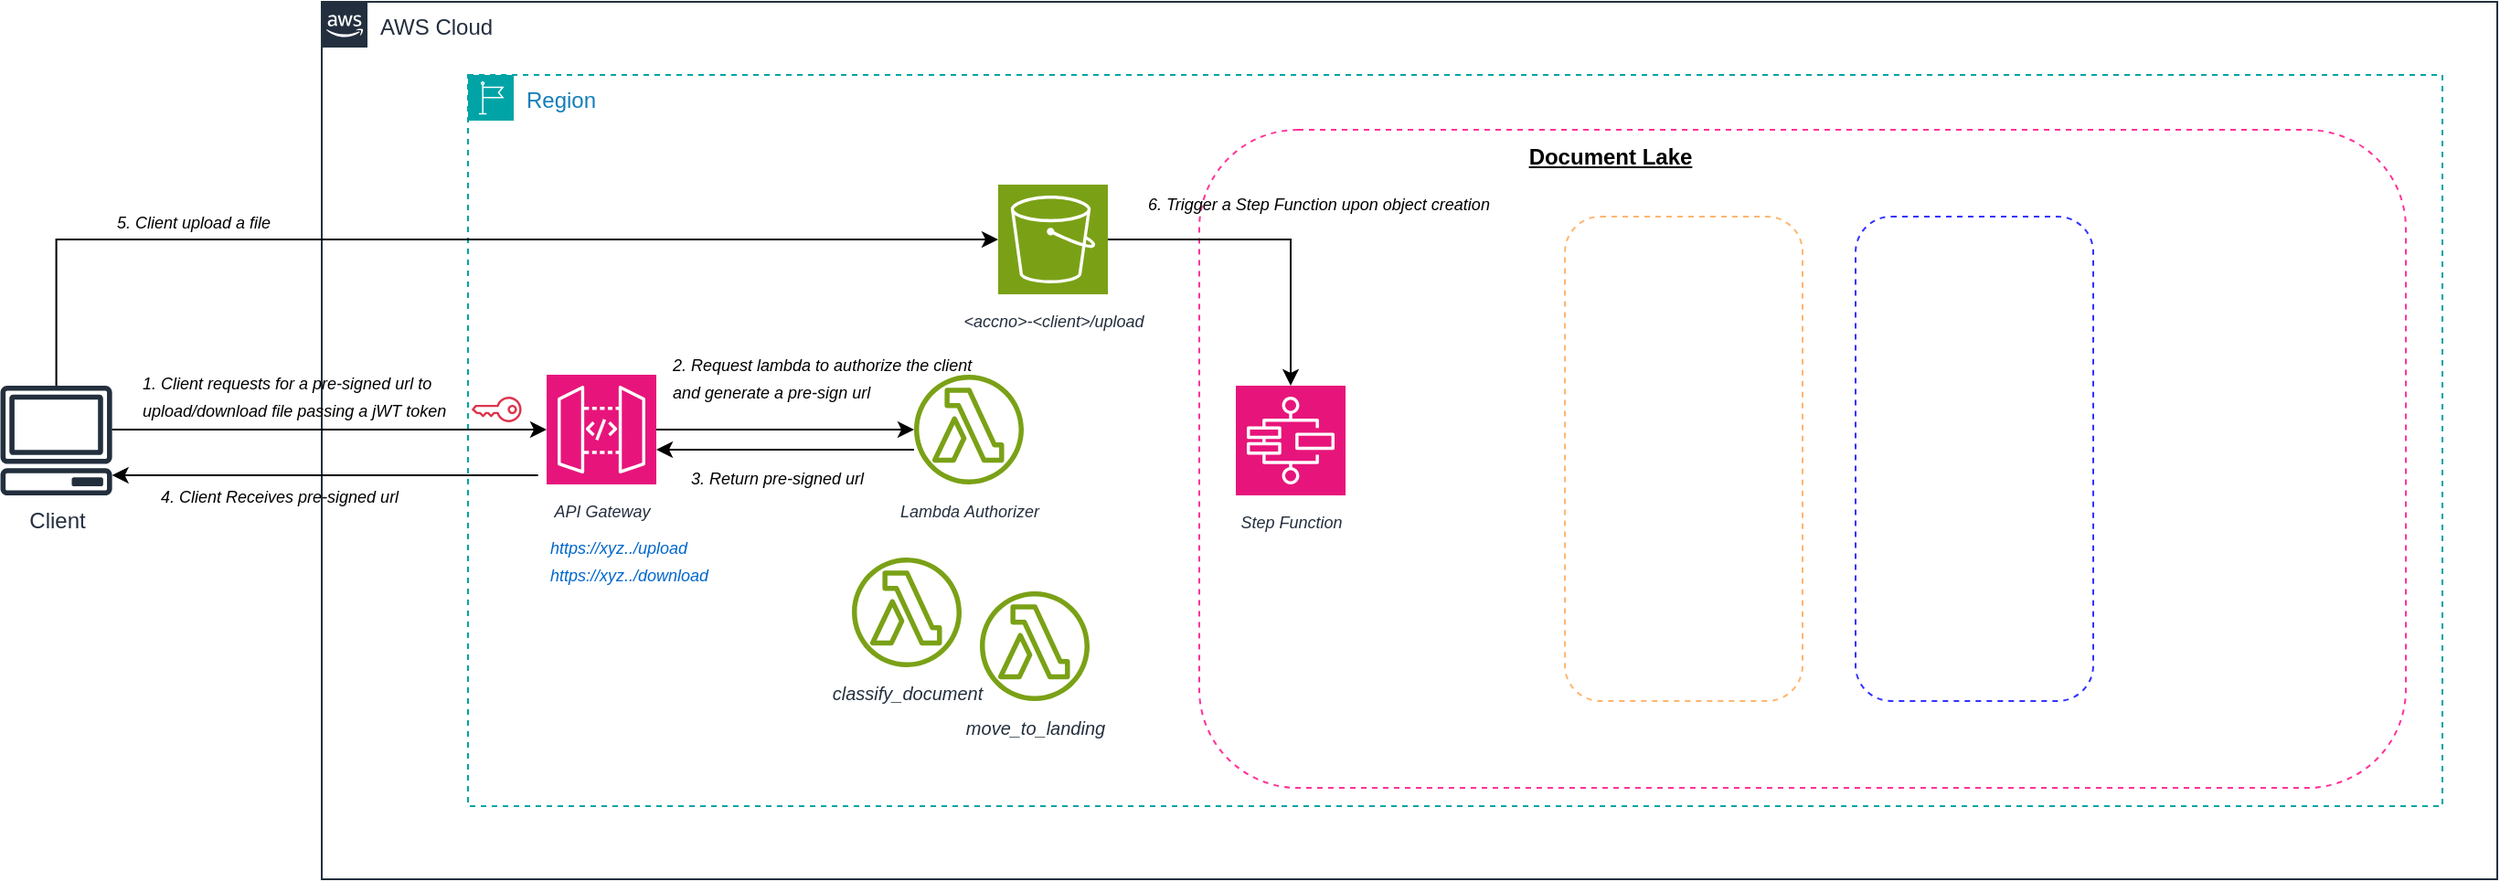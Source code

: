 <mxfile version="28.1.0">
  <diagram name="Page-1" id="ryHnzd1SwBJD7CzwkW12">
    <mxGraphModel dx="712" dy="492" grid="1" gridSize="10" guides="1" tooltips="1" connect="1" arrows="1" fold="1" page="1" pageScale="1" pageWidth="1169" pageHeight="827" math="0" shadow="0">
      <root>
        <mxCell id="0" />
        <mxCell id="1" parent="0" />
        <mxCell id="O__BoMiXWu6asMsOb4TM-1" value="AWS Cloud" style="points=[[0,0],[0.25,0],[0.5,0],[0.75,0],[1,0],[1,0.25],[1,0.5],[1,0.75],[1,1],[0.75,1],[0.5,1],[0.25,1],[0,1],[0,0.75],[0,0.5],[0,0.25]];outlineConnect=0;gradientColor=none;html=1;whiteSpace=wrap;fontSize=12;fontStyle=0;container=1;pointerEvents=0;collapsible=0;recursiveResize=0;shape=mxgraph.aws4.group;grIcon=mxgraph.aws4.group_aws_cloud_alt;strokeColor=#232F3E;fillColor=none;verticalAlign=top;align=left;spacingLeft=30;fontColor=#232F3E;dashed=0;" vertex="1" parent="1">
          <mxGeometry x="200" y="80" width="1190" height="480" as="geometry" />
        </mxCell>
        <mxCell id="O__BoMiXWu6asMsOb4TM-2" value="Region" style="points=[[0,0],[0.25,0],[0.5,0],[0.75,0],[1,0],[1,0.25],[1,0.5],[1,0.75],[1,1],[0.75,1],[0.5,1],[0.25,1],[0,1],[0,0.75],[0,0.5],[0,0.25]];outlineConnect=0;gradientColor=none;html=1;whiteSpace=wrap;fontSize=12;fontStyle=0;container=1;pointerEvents=0;collapsible=0;recursiveResize=0;shape=mxgraph.aws4.group;grIcon=mxgraph.aws4.group_region;strokeColor=#00A4A6;fillColor=none;verticalAlign=top;align=left;spacingLeft=30;fontColor=#147EBA;dashed=1;" vertex="1" parent="O__BoMiXWu6asMsOb4TM-1">
          <mxGeometry x="80" y="40" width="1080" height="400" as="geometry" />
        </mxCell>
        <mxCell id="O__BoMiXWu6asMsOb4TM-3" value="&lt;font style=&quot;font-size: 9px;&quot;&gt;&lt;i&gt;&amp;lt;accno&amp;gt;-&amp;lt;client&amp;gt;/upload&lt;/i&gt;&lt;/font&gt;" style="sketch=0;points=[[0,0,0],[0.25,0,0],[0.5,0,0],[0.75,0,0],[1,0,0],[0,1,0],[0.25,1,0],[0.5,1,0],[0.75,1,0],[1,1,0],[0,0.25,0],[0,0.5,0],[0,0.75,0],[1,0.25,0],[1,0.5,0],[1,0.75,0]];outlineConnect=0;fontColor=#232F3E;fillColor=#7AA116;strokeColor=#ffffff;dashed=0;verticalLabelPosition=bottom;verticalAlign=top;align=center;html=1;fontSize=12;fontStyle=0;aspect=fixed;shape=mxgraph.aws4.resourceIcon;resIcon=mxgraph.aws4.s3;" vertex="1" parent="O__BoMiXWu6asMsOb4TM-2">
          <mxGeometry x="290" y="60" width="60" height="60" as="geometry" />
        </mxCell>
        <mxCell id="O__BoMiXWu6asMsOb4TM-11" value="" style="edgeStyle=orthogonalEdgeStyle;rounded=0;orthogonalLoop=1;jettySize=auto;html=1;" edge="1" parent="O__BoMiXWu6asMsOb4TM-2" source="O__BoMiXWu6asMsOb4TM-4" target="O__BoMiXWu6asMsOb4TM-10">
          <mxGeometry relative="1" as="geometry" />
        </mxCell>
        <mxCell id="O__BoMiXWu6asMsOb4TM-4" value="&lt;font style=&quot;font-size: 9px;&quot;&gt;&lt;i&gt;API Gateway&lt;/i&gt;&lt;/font&gt;" style="sketch=0;points=[[0,0,0],[0.25,0,0],[0.5,0,0],[0.75,0,0],[1,0,0],[0,1,0],[0.25,1,0],[0.5,1,0],[0.75,1,0],[1,1,0],[0,0.25,0],[0,0.5,0],[0,0.75,0],[1,0.25,0],[1,0.5,0],[1,0.75,0]];outlineConnect=0;fontColor=#232F3E;fillColor=#E7157B;strokeColor=#ffffff;dashed=0;verticalLabelPosition=bottom;verticalAlign=top;align=center;html=1;fontSize=12;fontStyle=0;aspect=fixed;shape=mxgraph.aws4.resourceIcon;resIcon=mxgraph.aws4.api_gateway;" vertex="1" parent="O__BoMiXWu6asMsOb4TM-2">
          <mxGeometry x="43" y="164" width="60" height="60" as="geometry" />
        </mxCell>
        <mxCell id="O__BoMiXWu6asMsOb4TM-9" value="&lt;font style=&quot;font-size: 9px; color: rgb(0, 102, 204);&quot;&gt;&lt;i style=&quot;&quot;&gt;https://xyz../upload&lt;/i&gt;&lt;/font&gt;&lt;div&gt;&lt;font style=&quot;font-size: 9px; color: rgb(0, 102, 204);&quot;&gt;&lt;i&gt;https://xyz../download&lt;/i&gt;&lt;/font&gt;&lt;/div&gt;" style="text;html=1;align=left;verticalAlign=middle;whiteSpace=wrap;rounded=0;" vertex="1" parent="O__BoMiXWu6asMsOb4TM-2">
          <mxGeometry x="43" y="250" width="110" height="30" as="geometry" />
        </mxCell>
        <mxCell id="O__BoMiXWu6asMsOb4TM-10" value="&lt;font style=&quot;font-size: 9px;&quot;&gt;&lt;i&gt;Lambda&amp;nbsp;&lt;/i&gt;&lt;/font&gt;&lt;i style=&quot;font-size: 9px; background-color: transparent; color: light-dark(rgb(35, 47, 62), rgb(189, 199, 212));&quot;&gt;Authorizer&lt;/i&gt;" style="sketch=0;outlineConnect=0;fontColor=#232F3E;gradientColor=none;fillColor=#7AA116;strokeColor=none;dashed=0;verticalLabelPosition=bottom;verticalAlign=top;align=center;html=1;fontSize=12;fontStyle=0;aspect=fixed;pointerEvents=1;shape=mxgraph.aws4.lambda_function;" vertex="1" parent="O__BoMiXWu6asMsOb4TM-2">
          <mxGeometry x="244" y="164" width="60" height="60" as="geometry" />
        </mxCell>
        <mxCell id="O__BoMiXWu6asMsOb4TM-12" value="&lt;font style=&quot;font-size: 9px;&quot;&gt;&lt;i&gt;&lt;font style=&quot;&quot;&gt;2. Request lambda to authorize the client&lt;/font&gt;&lt;/i&gt;&lt;/font&gt;&lt;div&gt;&lt;font style=&quot;font-size: 9px;&quot;&gt;&lt;i&gt;&lt;font style=&quot;&quot;&gt;and generate a pre-sign url&lt;/font&gt;&lt;/i&gt;&lt;/font&gt;&lt;/div&gt;" style="text;html=1;align=left;verticalAlign=middle;whiteSpace=wrap;rounded=0;" vertex="1" parent="O__BoMiXWu6asMsOb4TM-2">
          <mxGeometry x="110" y="150" width="170" height="30" as="geometry" />
        </mxCell>
        <mxCell id="O__BoMiXWu6asMsOb4TM-15" style="edgeStyle=orthogonalEdgeStyle;rounded=0;orthogonalLoop=1;jettySize=auto;html=1;entryX=1;entryY=0.5;entryDx=0;entryDy=0;entryPerimeter=0;" edge="1" parent="O__BoMiXWu6asMsOb4TM-2">
          <mxGeometry relative="1" as="geometry">
            <mxPoint x="244.001" y="205" as="sourcePoint" />
            <mxPoint x="103" y="205" as="targetPoint" />
          </mxGeometry>
        </mxCell>
        <mxCell id="O__BoMiXWu6asMsOb4TM-16" value="&lt;font style=&quot;font-size: 9px;&quot;&gt;&lt;i&gt;&lt;font style=&quot;&quot;&gt;3. Return pre-signed url&lt;br&gt;&lt;/font&gt;&lt;/i&gt;&lt;/font&gt;" style="text;html=1;align=left;verticalAlign=middle;whiteSpace=wrap;rounded=0;" vertex="1" parent="O__BoMiXWu6asMsOb4TM-2">
          <mxGeometry x="120" y="210" width="110" height="20" as="geometry" />
        </mxCell>
        <mxCell id="O__BoMiXWu6asMsOb4TM-13" value="" style="sketch=0;outlineConnect=0;fontColor=#232F3E;gradientColor=none;fillColor=#DD344C;strokeColor=none;dashed=0;verticalLabelPosition=bottom;verticalAlign=top;align=center;html=1;fontSize=12;fontStyle=0;aspect=fixed;pointerEvents=1;shape=mxgraph.aws4.addon;direction=west;" vertex="1" parent="O__BoMiXWu6asMsOb4TM-2">
          <mxGeometry x="2" y="176" width="27.3" height="14" as="geometry" />
        </mxCell>
        <mxCell id="O__BoMiXWu6asMsOb4TM-21" value="" style="rounded=1;whiteSpace=wrap;html=1;textOpacity=0;fillStyle=hatch;dashed=1;strokeColor=#FF3399;" vertex="1" parent="O__BoMiXWu6asMsOb4TM-2">
          <mxGeometry x="400" y="30" width="660" height="360" as="geometry" />
        </mxCell>
        <mxCell id="O__BoMiXWu6asMsOb4TM-22" value="&lt;b&gt;&lt;u&gt;Document Lake&lt;/u&gt;&lt;/b&gt;" style="text;html=1;align=center;verticalAlign=middle;whiteSpace=wrap;rounded=0;" vertex="1" parent="O__BoMiXWu6asMsOb4TM-2">
          <mxGeometry x="570" y="30" width="110" height="30" as="geometry" />
        </mxCell>
        <mxCell id="O__BoMiXWu6asMsOb4TM-23" value="" style="rounded=1;whiteSpace=wrap;html=1;textOpacity=0;fillStyle=hatch;dashed=1;strokeColor=#FFB570;" vertex="1" parent="O__BoMiXWu6asMsOb4TM-2">
          <mxGeometry x="600" y="77.5" width="130" height="265" as="geometry" />
        </mxCell>
        <mxCell id="O__BoMiXWu6asMsOb4TM-24" value="" style="rounded=1;whiteSpace=wrap;html=1;textOpacity=0;fillStyle=hatch;dashed=1;strokeColor=#3333FF;" vertex="1" parent="O__BoMiXWu6asMsOb4TM-2">
          <mxGeometry x="759" y="77.5" width="130" height="265" as="geometry" />
        </mxCell>
        <mxCell id="O__BoMiXWu6asMsOb4TM-25" value="&lt;font size=&quot;1&quot;&gt;&lt;i&gt;move_to_landing&lt;/i&gt;&lt;/font&gt;" style="sketch=0;outlineConnect=0;fontColor=#232F3E;gradientColor=none;fillColor=#7AA116;strokeColor=none;dashed=0;verticalLabelPosition=bottom;verticalAlign=top;align=center;html=1;fontSize=12;fontStyle=0;aspect=fixed;pointerEvents=1;shape=mxgraph.aws4.lambda_function;" vertex="1" parent="O__BoMiXWu6asMsOb4TM-2">
          <mxGeometry x="280" y="282.5" width="60" height="60" as="geometry" />
        </mxCell>
        <mxCell id="O__BoMiXWu6asMsOb4TM-28" value="&lt;font size=&quot;1&quot;&gt;&lt;i&gt;classify_document&lt;/i&gt;&lt;/font&gt;" style="sketch=0;outlineConnect=0;fontColor=#232F3E;gradientColor=none;fillColor=#7AA116;strokeColor=none;dashed=0;verticalLabelPosition=bottom;verticalAlign=top;align=center;html=1;fontSize=12;fontStyle=0;aspect=fixed;pointerEvents=1;shape=mxgraph.aws4.lambda_function;" vertex="1" parent="O__BoMiXWu6asMsOb4TM-2">
          <mxGeometry x="210" y="264" width="60" height="60" as="geometry" />
        </mxCell>
        <mxCell id="O__BoMiXWu6asMsOb4TM-29" value="&lt;font style=&quot;font-size: 9px;&quot;&gt;&lt;i&gt;Step Function&lt;/i&gt;&lt;/font&gt;" style="sketch=0;points=[[0,0,0],[0.25,0,0],[0.5,0,0],[0.75,0,0],[1,0,0],[0,1,0],[0.25,1,0],[0.5,1,0],[0.75,1,0],[1,1,0],[0,0.25,0],[0,0.5,0],[0,0.75,0],[1,0.25,0],[1,0.5,0],[1,0.75,0]];outlineConnect=0;fontColor=#232F3E;fillColor=#E7157B;strokeColor=#ffffff;dashed=0;verticalLabelPosition=bottom;verticalAlign=top;align=center;html=1;fontSize=12;fontStyle=0;aspect=fixed;shape=mxgraph.aws4.resourceIcon;resIcon=mxgraph.aws4.step_functions;" vertex="1" parent="O__BoMiXWu6asMsOb4TM-2">
          <mxGeometry x="420" y="170" width="60" height="60" as="geometry" />
        </mxCell>
        <mxCell id="O__BoMiXWu6asMsOb4TM-30" style="edgeStyle=orthogonalEdgeStyle;rounded=0;orthogonalLoop=1;jettySize=auto;html=1;entryX=0.5;entryY=0;entryDx=0;entryDy=0;entryPerimeter=0;" edge="1" parent="O__BoMiXWu6asMsOb4TM-2" source="O__BoMiXWu6asMsOb4TM-3" target="O__BoMiXWu6asMsOb4TM-29">
          <mxGeometry relative="1" as="geometry" />
        </mxCell>
        <mxCell id="O__BoMiXWu6asMsOb4TM-31" value="&lt;font style=&quot;font-size: 9px;&quot;&gt;&lt;i&gt;&lt;font style=&quot;&quot;&gt;6. Trigger a Step Function upon object creation&lt;br&gt;&lt;/font&gt;&lt;/i&gt;&lt;/font&gt;" style="text;html=1;align=left;verticalAlign=middle;whiteSpace=wrap;rounded=0;" vertex="1" parent="O__BoMiXWu6asMsOb4TM-2">
          <mxGeometry x="370" y="60" width="190" height="20" as="geometry" />
        </mxCell>
        <mxCell id="O__BoMiXWu6asMsOb4TM-17" style="edgeStyle=orthogonalEdgeStyle;rounded=0;orthogonalLoop=1;jettySize=auto;html=1;" edge="1" parent="O__BoMiXWu6asMsOb4TM-1" target="O__BoMiXWu6asMsOb4TM-5">
          <mxGeometry relative="1" as="geometry">
            <mxPoint x="118.301" y="259" as="sourcePoint" />
            <mxPoint x="-110" y="280" as="targetPoint" />
            <Array as="points">
              <mxPoint x="-60" y="259" />
              <mxPoint x="-60" y="259" />
            </Array>
          </mxGeometry>
        </mxCell>
        <mxCell id="O__BoMiXWu6asMsOb4TM-5" value="Client" style="sketch=0;outlineConnect=0;fontColor=#232F3E;gradientColor=none;fillColor=#232F3D;strokeColor=none;dashed=0;verticalLabelPosition=bottom;verticalAlign=top;align=center;html=1;fontSize=12;fontStyle=0;aspect=fixed;pointerEvents=1;shape=mxgraph.aws4.client;" vertex="1" parent="1">
          <mxGeometry x="24" y="290" width="61.58" height="60" as="geometry" />
        </mxCell>
        <mxCell id="O__BoMiXWu6asMsOb4TM-6" style="edgeStyle=orthogonalEdgeStyle;rounded=0;orthogonalLoop=1;jettySize=auto;html=1;entryX=0;entryY=0.5;entryDx=0;entryDy=0;entryPerimeter=0;" edge="1" parent="1" source="O__BoMiXWu6asMsOb4TM-5" target="O__BoMiXWu6asMsOb4TM-4">
          <mxGeometry relative="1" as="geometry">
            <Array as="points">
              <mxPoint x="140" y="314" />
              <mxPoint x="140" y="314" />
            </Array>
          </mxGeometry>
        </mxCell>
        <mxCell id="O__BoMiXWu6asMsOb4TM-8" value="&lt;font style=&quot;font-size: 9px;&quot;&gt;&lt;i&gt;&lt;font style=&quot;&quot;&gt;1. Client requests for a pre-signed url to upload/download&lt;/font&gt; &lt;font style=&quot;&quot;&gt;file passing a jWT token&lt;/font&gt;&lt;/i&gt;&lt;/font&gt;" style="text;html=1;align=left;verticalAlign=middle;whiteSpace=wrap;rounded=0;" vertex="1" parent="1">
          <mxGeometry x="100" y="280" width="170" height="30" as="geometry" />
        </mxCell>
        <mxCell id="O__BoMiXWu6asMsOb4TM-18" value="&lt;font style=&quot;font-size: 9px;&quot;&gt;&lt;i&gt;&lt;font style=&quot;&quot;&gt;4. Client Receives pre-signed url&lt;br&gt;&lt;/font&gt;&lt;/i&gt;&lt;/font&gt;" style="text;html=1;align=left;verticalAlign=middle;whiteSpace=wrap;rounded=0;" vertex="1" parent="1">
          <mxGeometry x="110" y="340" width="150" height="20" as="geometry" />
        </mxCell>
        <mxCell id="O__BoMiXWu6asMsOb4TM-19" style="edgeStyle=orthogonalEdgeStyle;rounded=0;orthogonalLoop=1;jettySize=auto;html=1;entryX=0;entryY=0.5;entryDx=0;entryDy=0;entryPerimeter=0;" edge="1" parent="1" source="O__BoMiXWu6asMsOb4TM-5" target="O__BoMiXWu6asMsOb4TM-3">
          <mxGeometry relative="1" as="geometry">
            <Array as="points">
              <mxPoint x="55" y="210" />
            </Array>
          </mxGeometry>
        </mxCell>
        <mxCell id="O__BoMiXWu6asMsOb4TM-20" value="&lt;font style=&quot;font-size: 9px;&quot;&gt;&lt;i&gt;&lt;font style=&quot;&quot;&gt;5. Client upload a file&lt;br&gt;&lt;/font&gt;&lt;/i&gt;&lt;/font&gt;" style="text;html=1;align=left;verticalAlign=middle;whiteSpace=wrap;rounded=0;" vertex="1" parent="1">
          <mxGeometry x="85.58" y="190" width="100" height="20" as="geometry" />
        </mxCell>
      </root>
    </mxGraphModel>
  </diagram>
</mxfile>

